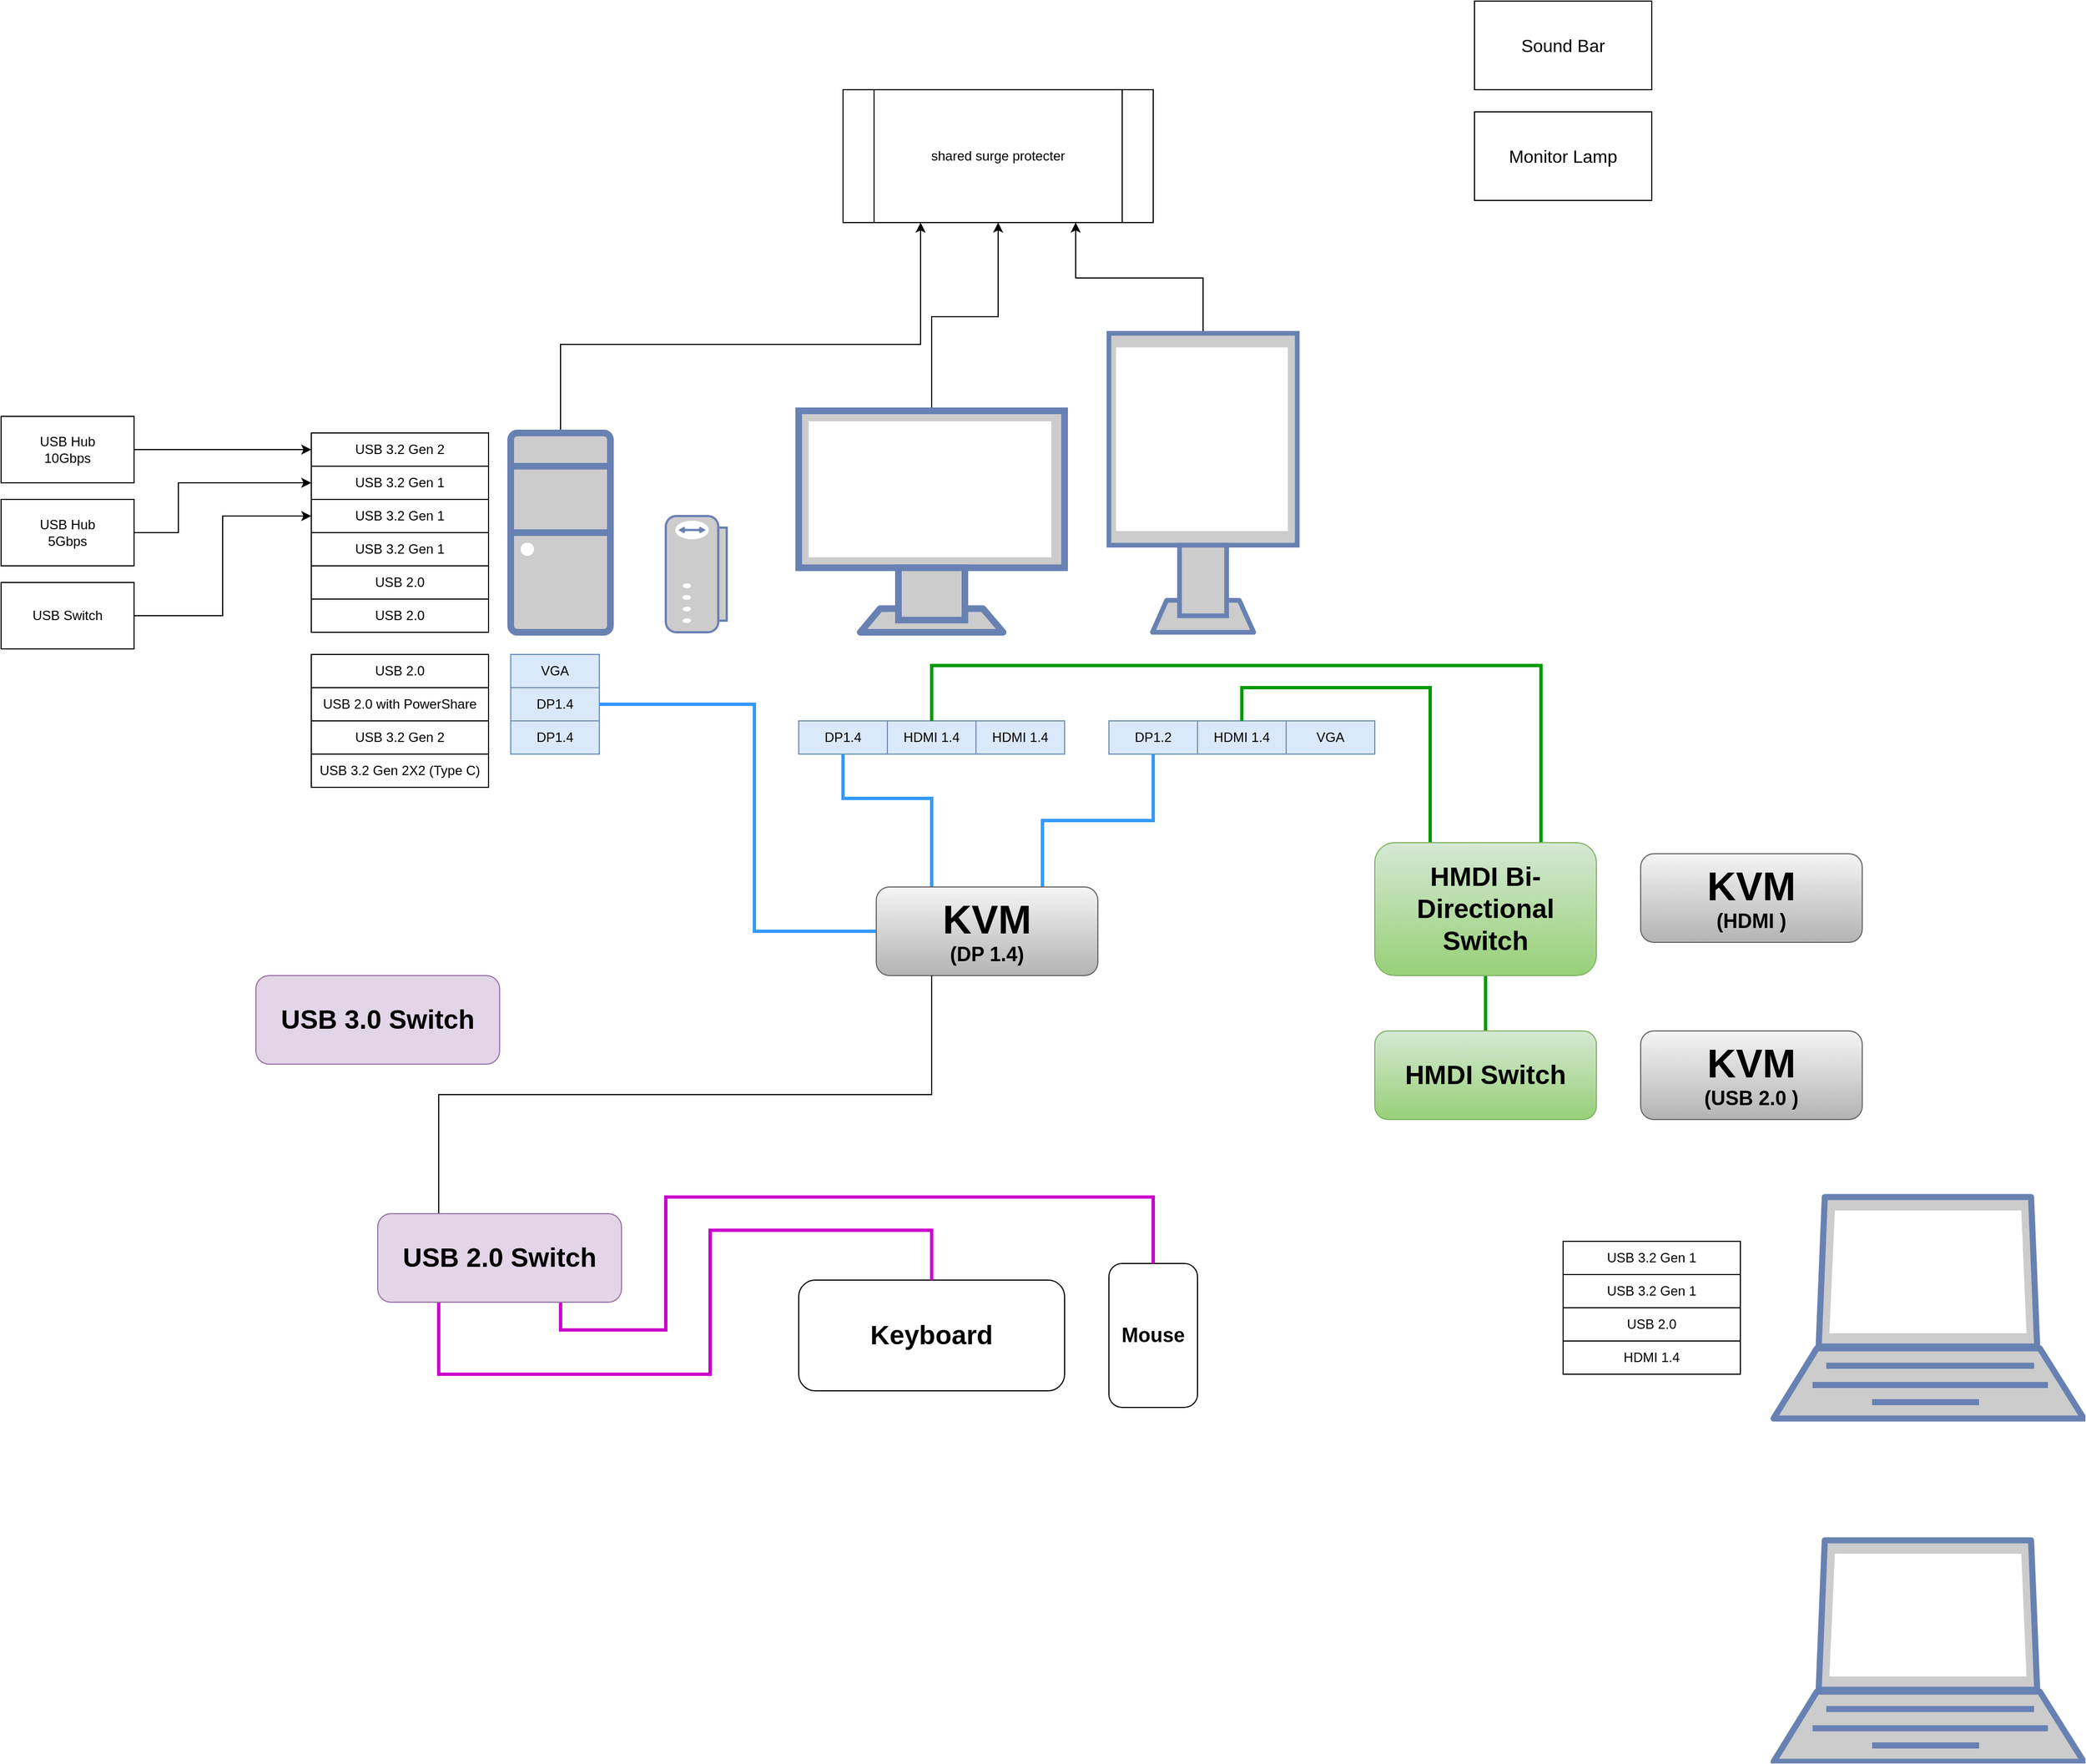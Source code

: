 <mxfile version="23.1.6" type="github">
  <diagram name="第 1 页" id="kpmuk1ibzoMcLN8SXdlH">
    <mxGraphModel dx="2336" dy="1464" grid="1" gridSize="10" guides="1" tooltips="1" connect="1" arrows="1" fold="1" page="1" pageScale="1" pageWidth="1169" pageHeight="827" math="0" shadow="0">
      <root>
        <mxCell id="0" />
        <mxCell id="1" parent="0" />
        <mxCell id="72lcBtnzJt7dXX9k2pM1-2" style="edgeStyle=orthogonalEdgeStyle;rounded=0;orthogonalLoop=1;jettySize=auto;html=1;" parent="1" source="dcpNY8_qMibUtlgQIjlb-1" target="dcpNY8_qMibUtlgQIjlb-53" edge="1">
          <mxGeometry relative="1" as="geometry" />
        </mxCell>
        <mxCell id="dcpNY8_qMibUtlgQIjlb-1" value="" style="fontColor=#0066CC;verticalAlign=top;verticalLabelPosition=bottom;labelPosition=center;align=center;html=1;outlineConnect=0;fillColor=#CCCCCC;strokeColor=#6881B3;gradientColor=none;gradientDirection=north;strokeWidth=2;shape=mxgraph.networks.monitor;" parent="1" vertex="1">
          <mxGeometry x="440" y="130" width="240" height="200" as="geometry" />
        </mxCell>
        <mxCell id="72lcBtnzJt7dXX9k2pM1-3" style="edgeStyle=orthogonalEdgeStyle;rounded=0;orthogonalLoop=1;jettySize=auto;html=1;entryX=0.75;entryY=1;entryDx=0;entryDy=0;" parent="1" source="dcpNY8_qMibUtlgQIjlb-2" target="dcpNY8_qMibUtlgQIjlb-53" edge="1">
          <mxGeometry relative="1" as="geometry" />
        </mxCell>
        <mxCell id="dcpNY8_qMibUtlgQIjlb-2" value="" style="fontColor=#0066CC;verticalAlign=top;verticalLabelPosition=bottom;labelPosition=center;align=center;html=1;outlineConnect=0;fillColor=#CCCCCC;strokeColor=#6881B3;gradientColor=none;gradientDirection=north;strokeWidth=2;shape=mxgraph.networks.monitor;" parent="1" vertex="1">
          <mxGeometry x="720" y="60" width="170" height="270" as="geometry" />
        </mxCell>
        <mxCell id="72lcBtnzJt7dXX9k2pM1-1" style="edgeStyle=orthogonalEdgeStyle;rounded=0;orthogonalLoop=1;jettySize=auto;html=1;entryX=0.25;entryY=1;entryDx=0;entryDy=0;" parent="1" source="dcpNY8_qMibUtlgQIjlb-3" target="dcpNY8_qMibUtlgQIjlb-53" edge="1">
          <mxGeometry relative="1" as="geometry">
            <Array as="points">
              <mxPoint x="225" y="70" />
              <mxPoint x="550" y="70" />
            </Array>
          </mxGeometry>
        </mxCell>
        <mxCell id="dcpNY8_qMibUtlgQIjlb-3" value="" style="fontColor=#0066CC;verticalAlign=top;verticalLabelPosition=bottom;labelPosition=center;align=center;html=1;outlineConnect=0;fillColor=#CCCCCC;strokeColor=#6881B3;gradientColor=none;gradientDirection=north;strokeWidth=2;shape=mxgraph.networks.desktop_pc;" parent="1" vertex="1">
          <mxGeometry x="180" y="150" width="90" height="180" as="geometry" />
        </mxCell>
        <mxCell id="dcpNY8_qMibUtlgQIjlb-4" value="&lt;font style=&quot;font-size: 24px;&quot;&gt;&lt;b&gt;Keyboard&lt;/b&gt;&lt;/font&gt;" style="rounded=1;whiteSpace=wrap;html=1;" parent="1" vertex="1">
          <mxGeometry x="440" y="915" width="240" height="100" as="geometry" />
        </mxCell>
        <mxCell id="dcpNY8_qMibUtlgQIjlb-5" value="&lt;b&gt;&lt;font style=&quot;font-size: 18px;&quot;&gt;Mouse&lt;/font&gt;&lt;/b&gt;" style="rounded=1;whiteSpace=wrap;html=1;" parent="1" vertex="1">
          <mxGeometry x="720" y="900" width="80" height="130" as="geometry" />
        </mxCell>
        <mxCell id="dcpNY8_qMibUtlgQIjlb-6" value="HDMI 1.4" style="rounded=0;whiteSpace=wrap;html=1;fillColor=#dae8fc;strokeColor=#6c8ebf;" parent="1" vertex="1">
          <mxGeometry x="600" y="410" width="80" height="30" as="geometry" />
        </mxCell>
        <mxCell id="dcpNY8_qMibUtlgQIjlb-7" value="HDMI 1.4" style="rounded=0;whiteSpace=wrap;html=1;fillColor=#dae8fc;strokeColor=#6c8ebf;" parent="1" vertex="1">
          <mxGeometry x="520" y="410" width="80" height="30" as="geometry" />
        </mxCell>
        <mxCell id="dcpNY8_qMibUtlgQIjlb-8" value="DP1.4" style="rounded=0;whiteSpace=wrap;html=1;fillColor=#dae8fc;strokeColor=#6c8ebf;" parent="1" vertex="1">
          <mxGeometry x="440" y="410" width="80" height="30" as="geometry" />
        </mxCell>
        <mxCell id="dcpNY8_qMibUtlgQIjlb-9" value="DP1.4" style="rounded=0;whiteSpace=wrap;html=1;fillColor=#dae8fc;strokeColor=#6c8ebf;" parent="1" vertex="1">
          <mxGeometry x="180" y="410" width="80" height="30" as="geometry" />
        </mxCell>
        <mxCell id="dcpNY8_qMibUtlgQIjlb-10" value="DP1.4" style="rounded=0;whiteSpace=wrap;html=1;fillColor=#dae8fc;strokeColor=#6c8ebf;" parent="1" vertex="1">
          <mxGeometry x="180" y="380" width="80" height="30" as="geometry" />
        </mxCell>
        <mxCell id="dcpNY8_qMibUtlgQIjlb-11" value="DP1.2" style="rounded=0;whiteSpace=wrap;html=1;fillColor=#dae8fc;strokeColor=#6c8ebf;" parent="1" vertex="1">
          <mxGeometry x="720" y="410" width="80" height="30" as="geometry" />
        </mxCell>
        <mxCell id="dcpNY8_qMibUtlgQIjlb-12" value="HDMI 1.4" style="rounded=0;whiteSpace=wrap;html=1;fillColor=#dae8fc;strokeColor=#6c8ebf;" parent="1" vertex="1">
          <mxGeometry x="800" y="410" width="80" height="30" as="geometry" />
        </mxCell>
        <mxCell id="dcpNY8_qMibUtlgQIjlb-13" value="VGA" style="rounded=0;whiteSpace=wrap;html=1;fillColor=#dae8fc;strokeColor=#6c8ebf;" parent="1" vertex="1">
          <mxGeometry x="880" y="410" width="80" height="30" as="geometry" />
        </mxCell>
        <mxCell id="dcpNY8_qMibUtlgQIjlb-14" value="VGA" style="rounded=0;whiteSpace=wrap;html=1;fillColor=#dae8fc;strokeColor=#6c8ebf;" parent="1" vertex="1">
          <mxGeometry x="180" y="350" width="80" height="30" as="geometry" />
        </mxCell>
        <mxCell id="dcpNY8_qMibUtlgQIjlb-17" style="edgeStyle=orthogonalEdgeStyle;rounded=0;orthogonalLoop=1;jettySize=auto;html=1;entryX=0.5;entryY=1;entryDx=0;entryDy=0;strokeWidth=3;strokeColor=#3399FF;endArrow=none;endFill=0;exitX=0.25;exitY=0;exitDx=0;exitDy=0;" parent="1" source="dcpNY8_qMibUtlgQIjlb-15" target="dcpNY8_qMibUtlgQIjlb-8" edge="1">
          <mxGeometry relative="1" as="geometry">
            <Array as="points">
              <mxPoint x="560" y="480" />
              <mxPoint x="480" y="480" />
            </Array>
          </mxGeometry>
        </mxCell>
        <mxCell id="dcpNY8_qMibUtlgQIjlb-19" style="edgeStyle=orthogonalEdgeStyle;rounded=0;orthogonalLoop=1;jettySize=auto;html=1;entryX=0.5;entryY=1;entryDx=0;entryDy=0;endArrow=none;endFill=0;strokeWidth=3;strokeColor=#3399FF;exitX=0.75;exitY=0;exitDx=0;exitDy=0;" parent="1" source="dcpNY8_qMibUtlgQIjlb-15" target="dcpNY8_qMibUtlgQIjlb-11" edge="1">
          <mxGeometry relative="1" as="geometry" />
        </mxCell>
        <mxCell id="dcpNY8_qMibUtlgQIjlb-21" style="edgeStyle=orthogonalEdgeStyle;rounded=0;orthogonalLoop=1;jettySize=auto;html=1;entryX=1;entryY=0.5;entryDx=0;entryDy=0;endArrow=none;endFill=0;strokeWidth=3;strokeColor=#3399FF;exitX=0;exitY=0.5;exitDx=0;exitDy=0;" parent="1" source="dcpNY8_qMibUtlgQIjlb-15" target="dcpNY8_qMibUtlgQIjlb-10" edge="1">
          <mxGeometry relative="1" as="geometry">
            <Array as="points">
              <mxPoint x="400" y="600" />
              <mxPoint x="400" y="395" />
            </Array>
          </mxGeometry>
        </mxCell>
        <mxCell id="dcpNY8_qMibUtlgQIjlb-15" value="&lt;b&gt;&lt;font style=&quot;&quot;&gt;&lt;span style=&quot;font-size: 36px;&quot;&gt;KVM &lt;/span&gt;&lt;br&gt;&lt;font style=&quot;font-size: 18px;&quot;&gt;(DP 1.4)&lt;/font&gt;&lt;/font&gt;&lt;/b&gt;" style="rounded=1;whiteSpace=wrap;html=1;fillColor=#f5f5f5;gradientColor=#b3b3b3;strokeColor=#666666;" parent="1" vertex="1">
          <mxGeometry x="510" y="560" width="200" height="80" as="geometry" />
        </mxCell>
        <mxCell id="dcpNY8_qMibUtlgQIjlb-22" value="USB 2.0" style="rounded=0;whiteSpace=wrap;html=1;" parent="1" vertex="1">
          <mxGeometry y="350" width="160" height="30" as="geometry" />
        </mxCell>
        <mxCell id="dcpNY8_qMibUtlgQIjlb-23" value="USB 2.0 with PowerShare" style="rounded=0;whiteSpace=wrap;html=1;" parent="1" vertex="1">
          <mxGeometry y="380" width="160" height="30" as="geometry" />
        </mxCell>
        <mxCell id="dcpNY8_qMibUtlgQIjlb-24" value="USB 3.2 Gen 2X2 (Type C)" style="rounded=0;whiteSpace=wrap;html=1;" parent="1" vertex="1">
          <mxGeometry y="440" width="160" height="30" as="geometry" />
        </mxCell>
        <mxCell id="dcpNY8_qMibUtlgQIjlb-25" value="USB 3.2 Gen 2" style="rounded=0;whiteSpace=wrap;html=1;" parent="1" vertex="1">
          <mxGeometry y="410" width="160" height="30" as="geometry" />
        </mxCell>
        <mxCell id="dcpNY8_qMibUtlgQIjlb-26" value="USB 3.2 Gen 2" style="rounded=0;whiteSpace=wrap;html=1;" parent="1" vertex="1">
          <mxGeometry y="150" width="160" height="30" as="geometry" />
        </mxCell>
        <mxCell id="dcpNY8_qMibUtlgQIjlb-27" value="USB 2.0" style="rounded=0;whiteSpace=wrap;html=1;" parent="1" vertex="1">
          <mxGeometry y="300" width="160" height="30" as="geometry" />
        </mxCell>
        <mxCell id="dcpNY8_qMibUtlgQIjlb-28" value="USB 2.0" style="rounded=0;whiteSpace=wrap;html=1;" parent="1" vertex="1">
          <mxGeometry y="270" width="160" height="30" as="geometry" />
        </mxCell>
        <mxCell id="dcpNY8_qMibUtlgQIjlb-29" value="USB 3.2 Gen 1" style="rounded=0;whiteSpace=wrap;html=1;" parent="1" vertex="1">
          <mxGeometry y="240" width="160" height="30" as="geometry" />
        </mxCell>
        <mxCell id="dcpNY8_qMibUtlgQIjlb-30" value="USB 3.2 Gen 1" style="rounded=0;whiteSpace=wrap;html=1;" parent="1" vertex="1">
          <mxGeometry y="210" width="160" height="30" as="geometry" />
        </mxCell>
        <mxCell id="dcpNY8_qMibUtlgQIjlb-31" value="USB 3.2 Gen 1" style="rounded=0;whiteSpace=wrap;html=1;" parent="1" vertex="1">
          <mxGeometry y="180" width="160" height="30" as="geometry" />
        </mxCell>
        <mxCell id="dcpNY8_qMibUtlgQIjlb-32" value="&lt;b&gt;&lt;font style=&quot;font-size: 24px;&quot;&gt;USB 3.0 Switch&lt;/font&gt;&lt;/b&gt;" style="rounded=1;whiteSpace=wrap;html=1;fillColor=#e1d5e7;strokeColor=#9673a6;" parent="1" vertex="1">
          <mxGeometry x="-50" y="640" width="220" height="80" as="geometry" />
        </mxCell>
        <mxCell id="dcpNY8_qMibUtlgQIjlb-37" style="edgeStyle=orthogonalEdgeStyle;rounded=0;orthogonalLoop=1;jettySize=auto;html=1;entryX=0.5;entryY=0;entryDx=0;entryDy=0;exitX=0.75;exitY=0;exitDx=0;exitDy=0;strokeWidth=3;strokeColor=#009900;endArrow=none;endFill=0;" parent="1" source="dcpNY8_qMibUtlgQIjlb-34" target="dcpNY8_qMibUtlgQIjlb-7" edge="1">
          <mxGeometry relative="1" as="geometry">
            <Array as="points">
              <mxPoint x="1110" y="360" />
              <mxPoint x="560" y="360" />
            </Array>
          </mxGeometry>
        </mxCell>
        <mxCell id="dcpNY8_qMibUtlgQIjlb-38" style="edgeStyle=orthogonalEdgeStyle;rounded=0;orthogonalLoop=1;jettySize=auto;html=1;entryX=0.5;entryY=0;entryDx=0;entryDy=0;exitX=0.25;exitY=0;exitDx=0;exitDy=0;endArrow=none;endFill=0;strokeColor=#009900;strokeWidth=3;" parent="1" source="dcpNY8_qMibUtlgQIjlb-34" target="dcpNY8_qMibUtlgQIjlb-12" edge="1">
          <mxGeometry relative="1" as="geometry">
            <Array as="points">
              <mxPoint x="1010" y="380" />
              <mxPoint x="840" y="380" />
            </Array>
          </mxGeometry>
        </mxCell>
        <mxCell id="dcpNY8_qMibUtlgQIjlb-40" style="edgeStyle=orthogonalEdgeStyle;rounded=0;orthogonalLoop=1;jettySize=auto;html=1;strokeColor=#009900;endArrow=none;endFill=0;strokeWidth=3;" parent="1" source="dcpNY8_qMibUtlgQIjlb-34" target="dcpNY8_qMibUtlgQIjlb-39" edge="1">
          <mxGeometry relative="1" as="geometry" />
        </mxCell>
        <mxCell id="dcpNY8_qMibUtlgQIjlb-34" value="&lt;b&gt;&lt;font style=&quot;font-size: 24px;&quot;&gt;HMDI Bi-Directional Switch&lt;/font&gt;&lt;/b&gt;" style="rounded=1;whiteSpace=wrap;html=1;fillColor=#d5e8d4;gradientColor=#97d077;strokeColor=#82b366;" parent="1" vertex="1">
          <mxGeometry x="960" y="520" width="200" height="120" as="geometry" />
        </mxCell>
        <mxCell id="dcpNY8_qMibUtlgQIjlb-39" value="&lt;b&gt;&lt;font style=&quot;font-size: 24px;&quot;&gt;HMDI Switch&lt;/font&gt;&lt;/b&gt;" style="rounded=1;whiteSpace=wrap;html=1;fillColor=#d5e8d4;gradientColor=#97d077;strokeColor=#82b366;" parent="1" vertex="1">
          <mxGeometry x="960" y="690" width="200" height="80" as="geometry" />
        </mxCell>
        <mxCell id="dcpNY8_qMibUtlgQIjlb-41" value="" style="fontColor=#0066CC;verticalAlign=top;verticalLabelPosition=bottom;labelPosition=center;align=center;html=1;outlineConnect=0;fillColor=#CCCCCC;strokeColor=#6881B3;gradientColor=none;gradientDirection=north;strokeWidth=2;shape=mxgraph.networks.laptop;" parent="1" vertex="1">
          <mxGeometry x="1320" y="840" width="280" height="200" as="geometry" />
        </mxCell>
        <mxCell id="dcpNY8_qMibUtlgQIjlb-42" value="" style="fontColor=#0066CC;verticalAlign=top;verticalLabelPosition=bottom;labelPosition=center;align=center;html=1;outlineConnect=0;fillColor=#CCCCCC;strokeColor=#6881B3;gradientColor=none;gradientDirection=north;strokeWidth=2;shape=mxgraph.networks.laptop;" parent="1" vertex="1">
          <mxGeometry x="1320" y="1150" width="280" height="200" as="geometry" />
        </mxCell>
        <mxCell id="dcpNY8_qMibUtlgQIjlb-43" value="&lt;b&gt;&lt;font style=&quot;&quot;&gt;&lt;span style=&quot;font-size: 36px;&quot;&gt;KVM &lt;/span&gt;&lt;br&gt;&lt;font style=&quot;font-size: 18px;&quot;&gt;(HDMI )&lt;/font&gt;&lt;/font&gt;&lt;/b&gt;" style="rounded=1;whiteSpace=wrap;html=1;fillColor=#f5f5f5;gradientColor=#b3b3b3;strokeColor=#666666;" parent="1" vertex="1">
          <mxGeometry x="1200" y="530" width="200" height="80" as="geometry" />
        </mxCell>
        <mxCell id="dcpNY8_qMibUtlgQIjlb-44" value="USB 2.0" style="rounded=0;whiteSpace=wrap;html=1;" parent="1" vertex="1">
          <mxGeometry x="1130" y="940" width="160" height="30" as="geometry" />
        </mxCell>
        <mxCell id="dcpNY8_qMibUtlgQIjlb-45" value="USB 3.2 Gen 1" style="rounded=0;whiteSpace=wrap;html=1;" parent="1" vertex="1">
          <mxGeometry x="1130" y="910" width="160" height="30" as="geometry" />
        </mxCell>
        <mxCell id="dcpNY8_qMibUtlgQIjlb-46" value="USB 3.2 Gen 1" style="rounded=0;whiteSpace=wrap;html=1;" parent="1" vertex="1">
          <mxGeometry x="1130" y="880" width="160" height="30" as="geometry" />
        </mxCell>
        <mxCell id="dcpNY8_qMibUtlgQIjlb-47" value="HDMI 1.4" style="rounded=0;whiteSpace=wrap;html=1;" parent="1" vertex="1">
          <mxGeometry x="1130" y="970" width="160" height="30" as="geometry" />
        </mxCell>
        <mxCell id="dcpNY8_qMibUtlgQIjlb-48" value="" style="fontColor=#0066CC;verticalAlign=top;verticalLabelPosition=bottom;labelPosition=center;align=center;html=1;outlineConnect=0;fillColor=#CCCCCC;strokeColor=#6881B3;gradientColor=none;gradientDirection=north;strokeWidth=2;shape=mxgraph.networks.modem;rotation=-90;" parent="1" vertex="1">
          <mxGeometry x="295" y="250" width="105" height="55" as="geometry" />
        </mxCell>
        <mxCell id="dcpNY8_qMibUtlgQIjlb-51" style="edgeStyle=orthogonalEdgeStyle;rounded=0;orthogonalLoop=1;jettySize=auto;html=1;endArrow=none;endFill=0;exitX=0.25;exitY=1;exitDx=0;exitDy=0;strokeWidth=3;strokeColor=#CC00CC;" parent="1" source="dcpNY8_qMibUtlgQIjlb-49" target="dcpNY8_qMibUtlgQIjlb-4" edge="1">
          <mxGeometry relative="1" as="geometry">
            <Array as="points">
              <mxPoint x="115" y="1000" />
              <mxPoint x="360" y="1000" />
              <mxPoint x="360" y="870" />
            </Array>
          </mxGeometry>
        </mxCell>
        <mxCell id="dcpNY8_qMibUtlgQIjlb-52" style="edgeStyle=orthogonalEdgeStyle;rounded=0;orthogonalLoop=1;jettySize=auto;html=1;exitX=0.75;exitY=1;exitDx=0;exitDy=0;strokeWidth=3;endArrow=none;endFill=0;strokeColor=#CC00CC;" parent="1" source="dcpNY8_qMibUtlgQIjlb-49" target="dcpNY8_qMibUtlgQIjlb-5" edge="1">
          <mxGeometry relative="1" as="geometry">
            <Array as="points">
              <mxPoint x="225" y="960" />
              <mxPoint x="320" y="960" />
              <mxPoint x="320" y="840" />
              <mxPoint x="760" y="840" />
            </Array>
          </mxGeometry>
        </mxCell>
        <mxCell id="jL9mqHL1ioG25Wcp2Xl2-1" style="edgeStyle=orthogonalEdgeStyle;rounded=0;orthogonalLoop=1;jettySize=auto;html=1;entryX=0.25;entryY=1;entryDx=0;entryDy=0;fontSize=12;startSize=8;endSize=8;endArrow=none;endFill=0;exitX=0.25;exitY=0;exitDx=0;exitDy=0;" parent="1" source="dcpNY8_qMibUtlgQIjlb-49" target="dcpNY8_qMibUtlgQIjlb-15" edge="1">
          <mxGeometry relative="1" as="geometry" />
        </mxCell>
        <mxCell id="dcpNY8_qMibUtlgQIjlb-49" value="&lt;b&gt;&lt;font style=&quot;font-size: 24px;&quot;&gt;USB 2.0 Switch&lt;/font&gt;&lt;/b&gt;" style="rounded=1;whiteSpace=wrap;html=1;fillColor=#e1d5e7;strokeColor=#9673a6;" parent="1" vertex="1">
          <mxGeometry x="60" y="855" width="220" height="80" as="geometry" />
        </mxCell>
        <mxCell id="dcpNY8_qMibUtlgQIjlb-53" value="shared surge protecter" style="shape=process;whiteSpace=wrap;html=1;backgroundOutline=1;" parent="1" vertex="1">
          <mxGeometry x="480" y="-160" width="280" height="120" as="geometry" />
        </mxCell>
        <mxCell id="hBoN7S8OPar7DcmYV1e6-1" value="Monitor Lamp" style="rounded=0;whiteSpace=wrap;html=1;fontSize=16;" parent="1" vertex="1">
          <mxGeometry x="1050" y="-140" width="160" height="80" as="geometry" />
        </mxCell>
        <mxCell id="m2EVA2g6Mk-00HwsqBFK-1" value="Sound Bar" style="rounded=0;whiteSpace=wrap;html=1;fontSize=16;" parent="1" vertex="1">
          <mxGeometry x="1050" y="-240" width="160" height="80" as="geometry" />
        </mxCell>
        <mxCell id="m2EVA2g6Mk-00HwsqBFK-3" value="&lt;b&gt;&lt;font style=&quot;&quot;&gt;&lt;span style=&quot;font-size: 36px;&quot;&gt;KVM &lt;/span&gt;&lt;br&gt;&lt;font style=&quot;font-size: 18px;&quot;&gt;(USB 2.0 )&lt;/font&gt;&lt;/font&gt;&lt;/b&gt;" style="rounded=1;whiteSpace=wrap;html=1;fillColor=#f5f5f5;gradientColor=#b3b3b3;strokeColor=#666666;" parent="1" vertex="1">
          <mxGeometry x="1200" y="690" width="200" height="80" as="geometry" />
        </mxCell>
        <mxCell id="HYnSSndFXZUR3yRq-ywa-4" style="edgeStyle=orthogonalEdgeStyle;rounded=0;orthogonalLoop=1;jettySize=auto;html=1;entryX=0;entryY=0.5;entryDx=0;entryDy=0;" edge="1" parent="1" source="HYnSSndFXZUR3yRq-ywa-1" target="dcpNY8_qMibUtlgQIjlb-26">
          <mxGeometry relative="1" as="geometry" />
        </mxCell>
        <mxCell id="HYnSSndFXZUR3yRq-ywa-1" value="USB Hub&lt;br&gt;10Gbps" style="rounded=0;whiteSpace=wrap;html=1;" vertex="1" parent="1">
          <mxGeometry x="-280" y="135" width="120" height="60" as="geometry" />
        </mxCell>
        <mxCell id="HYnSSndFXZUR3yRq-ywa-6" style="edgeStyle=orthogonalEdgeStyle;rounded=0;orthogonalLoop=1;jettySize=auto;html=1;entryX=0;entryY=0.5;entryDx=0;entryDy=0;" edge="1" parent="1" source="HYnSSndFXZUR3yRq-ywa-2" target="dcpNY8_qMibUtlgQIjlb-30">
          <mxGeometry relative="1" as="geometry" />
        </mxCell>
        <mxCell id="HYnSSndFXZUR3yRq-ywa-2" value="USB Switch" style="rounded=0;whiteSpace=wrap;html=1;" vertex="1" parent="1">
          <mxGeometry x="-280" y="285" width="120" height="60" as="geometry" />
        </mxCell>
        <mxCell id="HYnSSndFXZUR3yRq-ywa-5" style="edgeStyle=orthogonalEdgeStyle;rounded=0;orthogonalLoop=1;jettySize=auto;html=1;entryX=0;entryY=0.5;entryDx=0;entryDy=0;" edge="1" parent="1" source="HYnSSndFXZUR3yRq-ywa-3" target="dcpNY8_qMibUtlgQIjlb-31">
          <mxGeometry relative="1" as="geometry">
            <Array as="points">
              <mxPoint x="-120" y="240" />
              <mxPoint x="-120" y="195" />
            </Array>
          </mxGeometry>
        </mxCell>
        <mxCell id="HYnSSndFXZUR3yRq-ywa-3" value="USB Hub&lt;br&gt;5Gbps" style="rounded=0;whiteSpace=wrap;html=1;" vertex="1" parent="1">
          <mxGeometry x="-280" y="210" width="120" height="60" as="geometry" />
        </mxCell>
      </root>
    </mxGraphModel>
  </diagram>
</mxfile>
